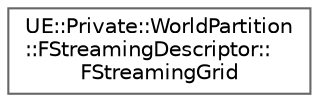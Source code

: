 digraph "Graphical Class Hierarchy"
{
 // INTERACTIVE_SVG=YES
 // LATEX_PDF_SIZE
  bgcolor="transparent";
  edge [fontname=Helvetica,fontsize=10,labelfontname=Helvetica,labelfontsize=10];
  node [fontname=Helvetica,fontsize=10,shape=box,height=0.2,width=0.4];
  rankdir="LR";
  Node0 [id="Node000000",label="UE::Private::WorldPartition\l::FStreamingDescriptor::\lFStreamingGrid",height=0.2,width=0.4,color="grey40", fillcolor="white", style="filled",URL="$dd/de1/structUE_1_1Private_1_1WorldPartition_1_1FStreamingDescriptor_1_1FStreamingGrid.html",tooltip=" "];
}
